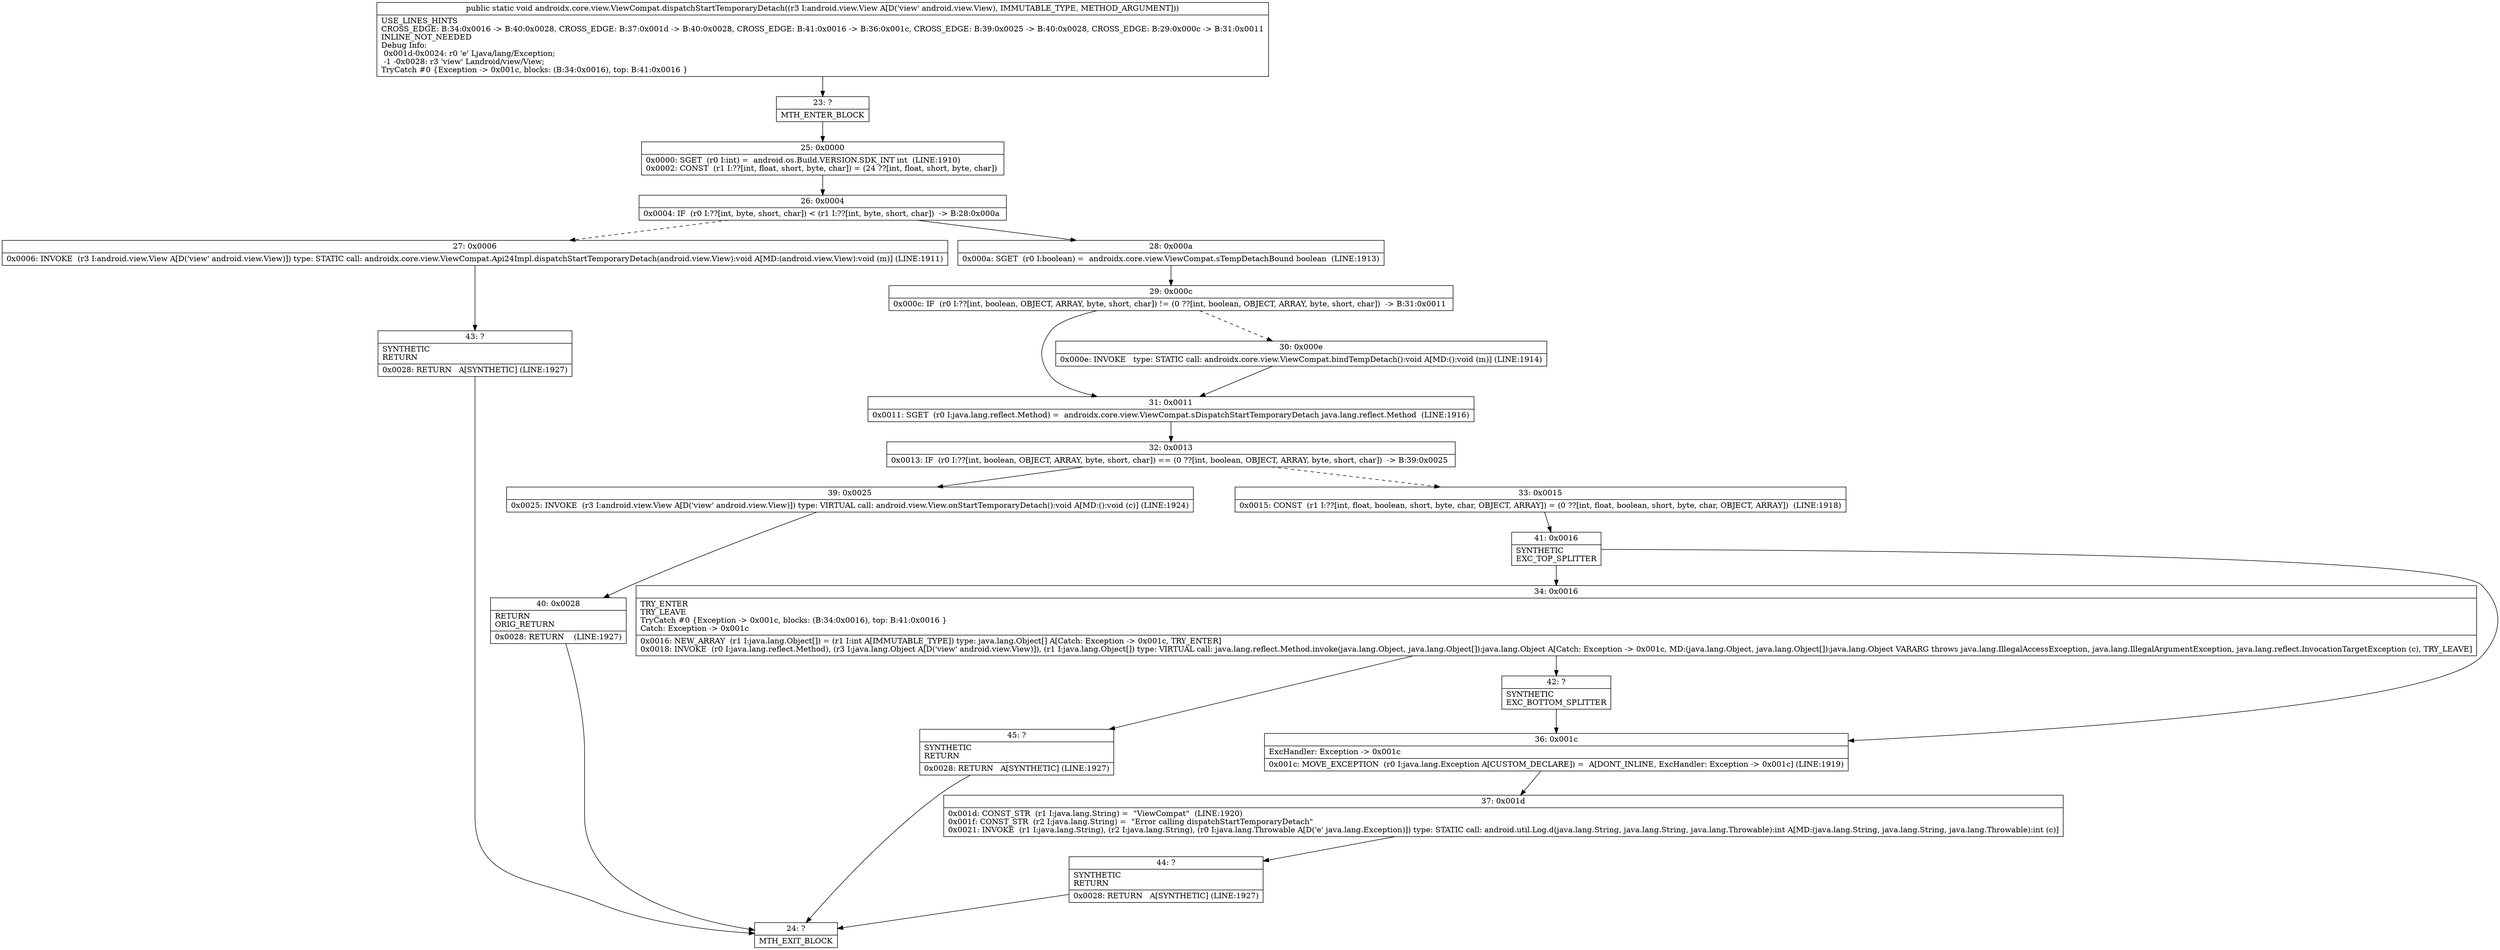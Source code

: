 digraph "CFG forandroidx.core.view.ViewCompat.dispatchStartTemporaryDetach(Landroid\/view\/View;)V" {
Node_23 [shape=record,label="{23\:\ ?|MTH_ENTER_BLOCK\l}"];
Node_25 [shape=record,label="{25\:\ 0x0000|0x0000: SGET  (r0 I:int) =  android.os.Build.VERSION.SDK_INT int  (LINE:1910)\l0x0002: CONST  (r1 I:??[int, float, short, byte, char]) = (24 ??[int, float, short, byte, char]) \l}"];
Node_26 [shape=record,label="{26\:\ 0x0004|0x0004: IF  (r0 I:??[int, byte, short, char]) \< (r1 I:??[int, byte, short, char])  \-\> B:28:0x000a \l}"];
Node_27 [shape=record,label="{27\:\ 0x0006|0x0006: INVOKE  (r3 I:android.view.View A[D('view' android.view.View)]) type: STATIC call: androidx.core.view.ViewCompat.Api24Impl.dispatchStartTemporaryDetach(android.view.View):void A[MD:(android.view.View):void (m)] (LINE:1911)\l}"];
Node_43 [shape=record,label="{43\:\ ?|SYNTHETIC\lRETURN\l|0x0028: RETURN   A[SYNTHETIC] (LINE:1927)\l}"];
Node_24 [shape=record,label="{24\:\ ?|MTH_EXIT_BLOCK\l}"];
Node_28 [shape=record,label="{28\:\ 0x000a|0x000a: SGET  (r0 I:boolean) =  androidx.core.view.ViewCompat.sTempDetachBound boolean  (LINE:1913)\l}"];
Node_29 [shape=record,label="{29\:\ 0x000c|0x000c: IF  (r0 I:??[int, boolean, OBJECT, ARRAY, byte, short, char]) != (0 ??[int, boolean, OBJECT, ARRAY, byte, short, char])  \-\> B:31:0x0011 \l}"];
Node_30 [shape=record,label="{30\:\ 0x000e|0x000e: INVOKE   type: STATIC call: androidx.core.view.ViewCompat.bindTempDetach():void A[MD:():void (m)] (LINE:1914)\l}"];
Node_31 [shape=record,label="{31\:\ 0x0011|0x0011: SGET  (r0 I:java.lang.reflect.Method) =  androidx.core.view.ViewCompat.sDispatchStartTemporaryDetach java.lang.reflect.Method  (LINE:1916)\l}"];
Node_32 [shape=record,label="{32\:\ 0x0013|0x0013: IF  (r0 I:??[int, boolean, OBJECT, ARRAY, byte, short, char]) == (0 ??[int, boolean, OBJECT, ARRAY, byte, short, char])  \-\> B:39:0x0025 \l}"];
Node_33 [shape=record,label="{33\:\ 0x0015|0x0015: CONST  (r1 I:??[int, float, boolean, short, byte, char, OBJECT, ARRAY]) = (0 ??[int, float, boolean, short, byte, char, OBJECT, ARRAY])  (LINE:1918)\l}"];
Node_41 [shape=record,label="{41\:\ 0x0016|SYNTHETIC\lEXC_TOP_SPLITTER\l}"];
Node_34 [shape=record,label="{34\:\ 0x0016|TRY_ENTER\lTRY_LEAVE\lTryCatch #0 \{Exception \-\> 0x001c, blocks: (B:34:0x0016), top: B:41:0x0016 \}\lCatch: Exception \-\> 0x001c\l|0x0016: NEW_ARRAY  (r1 I:java.lang.Object[]) = (r1 I:int A[IMMUTABLE_TYPE]) type: java.lang.Object[] A[Catch: Exception \-\> 0x001c, TRY_ENTER]\l0x0018: INVOKE  (r0 I:java.lang.reflect.Method), (r3 I:java.lang.Object A[D('view' android.view.View)]), (r1 I:java.lang.Object[]) type: VIRTUAL call: java.lang.reflect.Method.invoke(java.lang.Object, java.lang.Object[]):java.lang.Object A[Catch: Exception \-\> 0x001c, MD:(java.lang.Object, java.lang.Object[]):java.lang.Object VARARG throws java.lang.IllegalAccessException, java.lang.IllegalArgumentException, java.lang.reflect.InvocationTargetException (c), TRY_LEAVE]\l}"];
Node_42 [shape=record,label="{42\:\ ?|SYNTHETIC\lEXC_BOTTOM_SPLITTER\l}"];
Node_45 [shape=record,label="{45\:\ ?|SYNTHETIC\lRETURN\l|0x0028: RETURN   A[SYNTHETIC] (LINE:1927)\l}"];
Node_36 [shape=record,label="{36\:\ 0x001c|ExcHandler: Exception \-\> 0x001c\l|0x001c: MOVE_EXCEPTION  (r0 I:java.lang.Exception A[CUSTOM_DECLARE]) =  A[DONT_INLINE, ExcHandler: Exception \-\> 0x001c] (LINE:1919)\l}"];
Node_37 [shape=record,label="{37\:\ 0x001d|0x001d: CONST_STR  (r1 I:java.lang.String) =  \"ViewCompat\"  (LINE:1920)\l0x001f: CONST_STR  (r2 I:java.lang.String) =  \"Error calling dispatchStartTemporaryDetach\" \l0x0021: INVOKE  (r1 I:java.lang.String), (r2 I:java.lang.String), (r0 I:java.lang.Throwable A[D('e' java.lang.Exception)]) type: STATIC call: android.util.Log.d(java.lang.String, java.lang.String, java.lang.Throwable):int A[MD:(java.lang.String, java.lang.String, java.lang.Throwable):int (c)]\l}"];
Node_44 [shape=record,label="{44\:\ ?|SYNTHETIC\lRETURN\l|0x0028: RETURN   A[SYNTHETIC] (LINE:1927)\l}"];
Node_39 [shape=record,label="{39\:\ 0x0025|0x0025: INVOKE  (r3 I:android.view.View A[D('view' android.view.View)]) type: VIRTUAL call: android.view.View.onStartTemporaryDetach():void A[MD:():void (c)] (LINE:1924)\l}"];
Node_40 [shape=record,label="{40\:\ 0x0028|RETURN\lORIG_RETURN\l|0x0028: RETURN    (LINE:1927)\l}"];
MethodNode[shape=record,label="{public static void androidx.core.view.ViewCompat.dispatchStartTemporaryDetach((r3 I:android.view.View A[D('view' android.view.View), IMMUTABLE_TYPE, METHOD_ARGUMENT]))  | USE_LINES_HINTS\lCROSS_EDGE: B:34:0x0016 \-\> B:40:0x0028, CROSS_EDGE: B:37:0x001d \-\> B:40:0x0028, CROSS_EDGE: B:41:0x0016 \-\> B:36:0x001c, CROSS_EDGE: B:39:0x0025 \-\> B:40:0x0028, CROSS_EDGE: B:29:0x000c \-\> B:31:0x0011\lINLINE_NOT_NEEDED\lDebug Info:\l  0x001d\-0x0024: r0 'e' Ljava\/lang\/Exception;\l  \-1 \-0x0028: r3 'view' Landroid\/view\/View;\lTryCatch #0 \{Exception \-\> 0x001c, blocks: (B:34:0x0016), top: B:41:0x0016 \}\l}"];
MethodNode -> Node_23;Node_23 -> Node_25;
Node_25 -> Node_26;
Node_26 -> Node_27[style=dashed];
Node_26 -> Node_28;
Node_27 -> Node_43;
Node_43 -> Node_24;
Node_28 -> Node_29;
Node_29 -> Node_30[style=dashed];
Node_29 -> Node_31;
Node_30 -> Node_31;
Node_31 -> Node_32;
Node_32 -> Node_33[style=dashed];
Node_32 -> Node_39;
Node_33 -> Node_41;
Node_41 -> Node_34;
Node_41 -> Node_36;
Node_34 -> Node_42;
Node_34 -> Node_45;
Node_42 -> Node_36;
Node_45 -> Node_24;
Node_36 -> Node_37;
Node_37 -> Node_44;
Node_44 -> Node_24;
Node_39 -> Node_40;
Node_40 -> Node_24;
}

